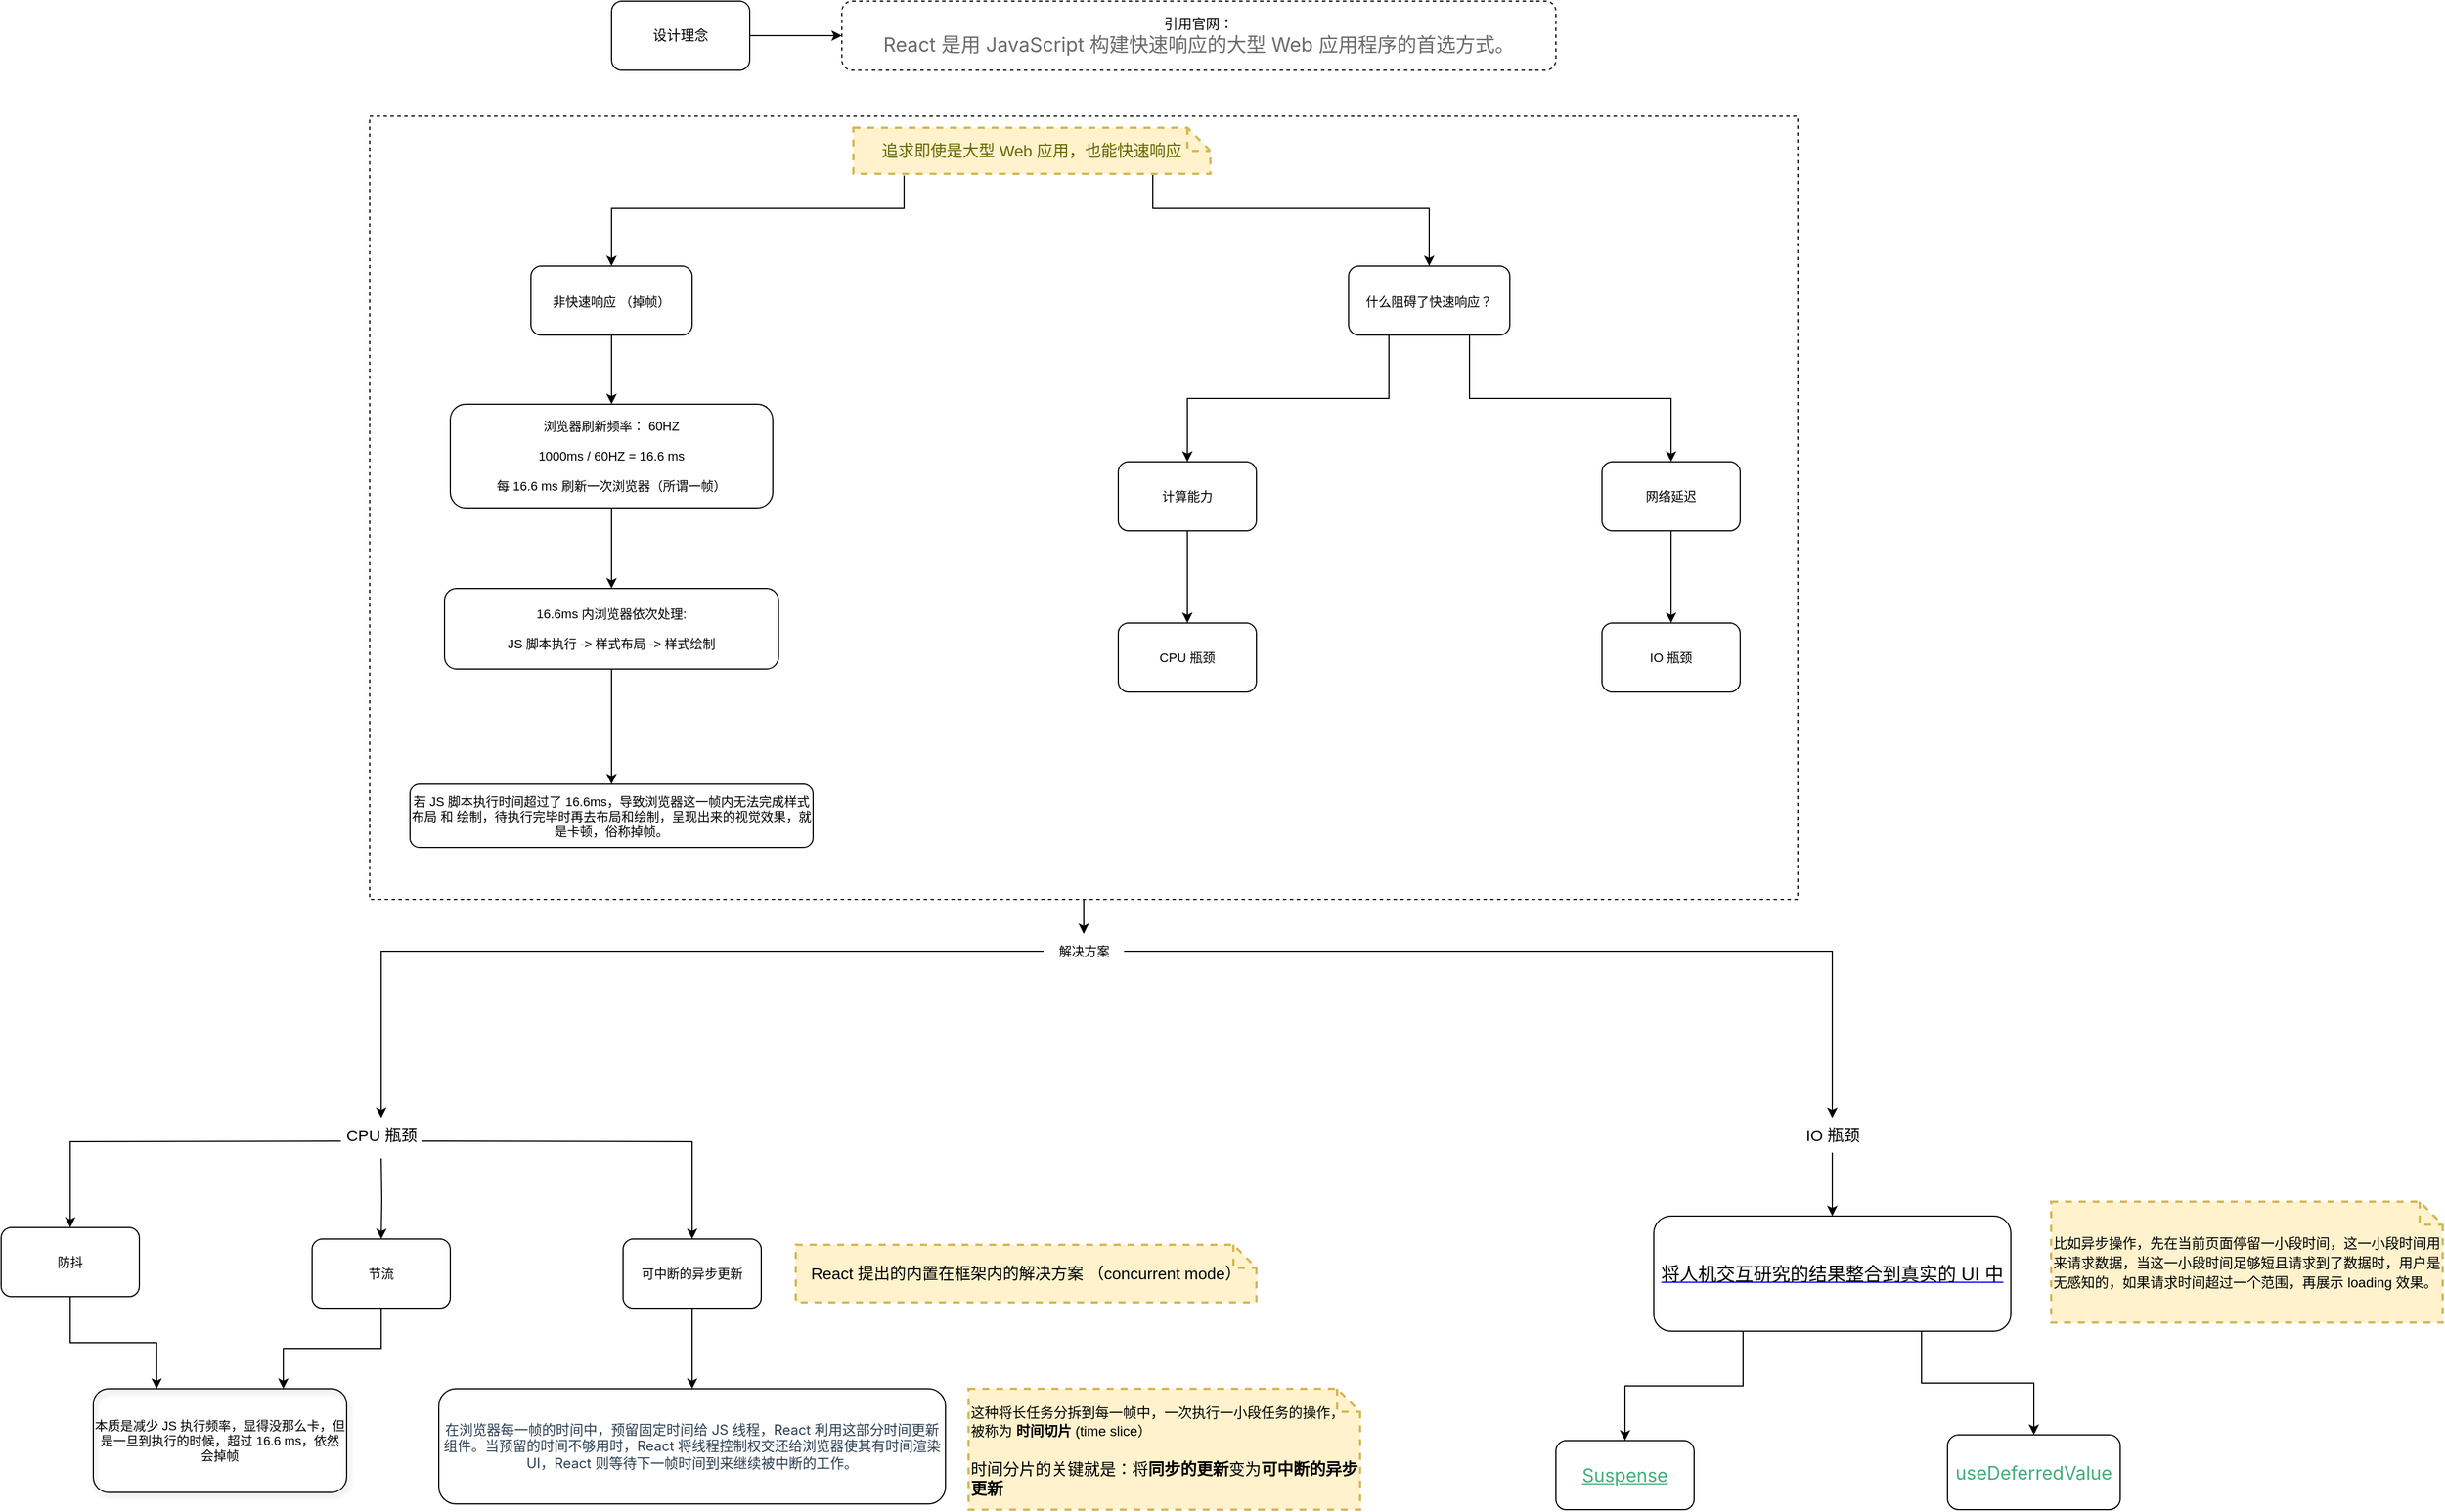<mxfile version="20.3.0" type="github">
  <diagram id="8VcVCVTn3-Plq7ZN7-Ow" name="第 1 页">
    <mxGraphModel dx="1877" dy="775" grid="1" gridSize="10" guides="1" tooltips="1" connect="1" arrows="1" fold="1" page="1" pageScale="1" pageWidth="827" pageHeight="1169" background="none" math="0" shadow="0">
      <root>
        <mxCell id="0" />
        <mxCell id="1" parent="0" />
        <mxCell id="SZFpOPhuuLJHxvcIcTJ8-38" style="edgeStyle=orthogonalEdgeStyle;rounded=0;orthogonalLoop=1;jettySize=auto;html=1;exitX=0.5;exitY=1;exitDx=0;exitDy=0;fontSize=11;" parent="1" source="SZFpOPhuuLJHxvcIcTJ8-37" target="SZFpOPhuuLJHxvcIcTJ8-31" edge="1">
          <mxGeometry relative="1" as="geometry" />
        </mxCell>
        <mxCell id="SZFpOPhuuLJHxvcIcTJ8-37" value="" style="rounded=0;whiteSpace=wrap;html=1;fontSize=11;dashed=1;fillColor=none;" parent="1" vertex="1">
          <mxGeometry x="50" y="200" width="1240" height="680" as="geometry" />
        </mxCell>
        <mxCell id="SZFpOPhuuLJHxvcIcTJ8-3" value="" style="edgeStyle=orthogonalEdgeStyle;rounded=0;orthogonalLoop=1;jettySize=auto;html=1;" parent="1" source="SZFpOPhuuLJHxvcIcTJ8-1" target="SZFpOPhuuLJHxvcIcTJ8-2" edge="1">
          <mxGeometry relative="1" as="geometry" />
        </mxCell>
        <mxCell id="SZFpOPhuuLJHxvcIcTJ8-1" value="设计理念" style="rounded=1;whiteSpace=wrap;html=1;" parent="1" vertex="1">
          <mxGeometry x="260" y="100" width="120" height="60" as="geometry" />
        </mxCell>
        <mxCell id="SZFpOPhuuLJHxvcIcTJ8-2" value="&lt;div style=&quot;&quot;&gt;&lt;span style=&quot;background-color: initial;&quot;&gt;引用官网：&lt;/span&gt;&lt;/div&gt;&lt;div style=&quot;text-align: left;&quot;&gt;&lt;span style=&quot;color: rgb(107, 107, 107); font-family: -apple-system, BlinkMacSystemFont, &amp;quot;Segoe UI&amp;quot;, Roboto, Oxygen, Ubuntu, Cantarell, &amp;quot;Fira Sans&amp;quot;, &amp;quot;Droid Sans&amp;quot;, &amp;quot;Helvetica Neue&amp;quot;, sans-serif; background-color: initial;&quot;&gt;&lt;font style=&quot;font-size: 17px;&quot;&gt;React 是用 JavaScript 构建快速响应的大型 Web 应用程序的首选方式。&lt;/font&gt;&lt;/span&gt;&lt;/div&gt;" style="rounded=1;whiteSpace=wrap;html=1;dashed=1;" parent="1" vertex="1">
          <mxGeometry x="460" y="100" width="620" height="60" as="geometry" />
        </mxCell>
        <mxCell id="SZFpOPhuuLJHxvcIcTJ8-6" style="edgeStyle=orthogonalEdgeStyle;rounded=0;orthogonalLoop=1;jettySize=auto;html=1;entryX=0.5;entryY=0;entryDx=0;entryDy=0;fontSize=11;" parent="1" source="SZFpOPhuuLJHxvcIcTJ8-4" target="SZFpOPhuuLJHxvcIcTJ8-5" edge="1">
          <mxGeometry relative="1" as="geometry">
            <Array as="points">
              <mxPoint x="730" y="280" />
              <mxPoint x="970" y="280" />
            </Array>
          </mxGeometry>
        </mxCell>
        <mxCell id="SZFpOPhuuLJHxvcIcTJ8-25" style="edgeStyle=orthogonalEdgeStyle;rounded=0;orthogonalLoop=1;jettySize=auto;html=1;exitX=0.142;exitY=1.036;exitDx=0;exitDy=0;exitPerimeter=0;fontSize=11;" parent="1" source="SZFpOPhuuLJHxvcIcTJ8-4" target="SZFpOPhuuLJHxvcIcTJ8-17" edge="1">
          <mxGeometry relative="1" as="geometry">
            <Array as="points">
              <mxPoint x="514" y="280" />
              <mxPoint x="260" y="280" />
            </Array>
          </mxGeometry>
        </mxCell>
        <mxCell id="SZFpOPhuuLJHxvcIcTJ8-4" value="追求即使是大型 Web 应用，也能快速响应" style="shape=note;strokeWidth=2;fontSize=14;size=20;whiteSpace=wrap;html=1;fillColor=#fff2cc;strokeColor=#d6b656;fontColor=#666600;dashed=1;" parent="1" vertex="1">
          <mxGeometry x="470" y="210" width="310" height="40" as="geometry" />
        </mxCell>
        <mxCell id="SZFpOPhuuLJHxvcIcTJ8-10" style="edgeStyle=orthogonalEdgeStyle;rounded=0;orthogonalLoop=1;jettySize=auto;html=1;exitX=0.25;exitY=1;exitDx=0;exitDy=0;fontSize=11;" parent="1" source="SZFpOPhuuLJHxvcIcTJ8-5" target="SZFpOPhuuLJHxvcIcTJ8-8" edge="1">
          <mxGeometry relative="1" as="geometry" />
        </mxCell>
        <mxCell id="SZFpOPhuuLJHxvcIcTJ8-11" style="edgeStyle=orthogonalEdgeStyle;rounded=0;orthogonalLoop=1;jettySize=auto;html=1;exitX=0.75;exitY=1;exitDx=0;exitDy=0;entryX=0.5;entryY=0;entryDx=0;entryDy=0;fontSize=11;" parent="1" source="SZFpOPhuuLJHxvcIcTJ8-5" target="SZFpOPhuuLJHxvcIcTJ8-9" edge="1">
          <mxGeometry relative="1" as="geometry" />
        </mxCell>
        <mxCell id="SZFpOPhuuLJHxvcIcTJ8-5" value="&lt;font style=&quot;font-size: 11px;&quot;&gt;什么阻碍了快速响应？&lt;/font&gt;" style="rounded=1;whiteSpace=wrap;html=1;fontSize=17;" parent="1" vertex="1">
          <mxGeometry x="900" y="330" width="140" height="60" as="geometry" />
        </mxCell>
        <mxCell id="SZFpOPhuuLJHxvcIcTJ8-13" value="" style="edgeStyle=orthogonalEdgeStyle;rounded=0;orthogonalLoop=1;jettySize=auto;html=1;fontSize=11;" parent="1" source="SZFpOPhuuLJHxvcIcTJ8-8" target="SZFpOPhuuLJHxvcIcTJ8-12" edge="1">
          <mxGeometry relative="1" as="geometry" />
        </mxCell>
        <mxCell id="SZFpOPhuuLJHxvcIcTJ8-8" value="计算能力" style="rounded=1;whiteSpace=wrap;html=1;fontSize=11;" parent="1" vertex="1">
          <mxGeometry x="700" y="500" width="120" height="60" as="geometry" />
        </mxCell>
        <mxCell id="SZFpOPhuuLJHxvcIcTJ8-15" value="" style="edgeStyle=orthogonalEdgeStyle;rounded=0;orthogonalLoop=1;jettySize=auto;html=1;fontSize=11;" parent="1" source="SZFpOPhuuLJHxvcIcTJ8-9" target="SZFpOPhuuLJHxvcIcTJ8-14" edge="1">
          <mxGeometry relative="1" as="geometry" />
        </mxCell>
        <mxCell id="SZFpOPhuuLJHxvcIcTJ8-9" value="网络延迟" style="rounded=1;whiteSpace=wrap;html=1;fontSize=11;" parent="1" vertex="1">
          <mxGeometry x="1120" y="500" width="120" height="60" as="geometry" />
        </mxCell>
        <mxCell id="SZFpOPhuuLJHxvcIcTJ8-12" value="CPU 瓶颈" style="whiteSpace=wrap;html=1;fontSize=11;rounded=1;" parent="1" vertex="1">
          <mxGeometry x="700" y="640" width="120" height="60" as="geometry" />
        </mxCell>
        <mxCell id="SZFpOPhuuLJHxvcIcTJ8-14" value="IO 瓶颈" style="whiteSpace=wrap;html=1;fontSize=11;rounded=1;" parent="1" vertex="1">
          <mxGeometry x="1120" y="640" width="120" height="60" as="geometry" />
        </mxCell>
        <mxCell id="SZFpOPhuuLJHxvcIcTJ8-19" style="edgeStyle=orthogonalEdgeStyle;rounded=0;orthogonalLoop=1;jettySize=auto;html=1;exitX=0.5;exitY=1;exitDx=0;exitDy=0;entryX=0.5;entryY=0;entryDx=0;entryDy=0;fontSize=11;" parent="1" source="SZFpOPhuuLJHxvcIcTJ8-17" target="SZFpOPhuuLJHxvcIcTJ8-18" edge="1">
          <mxGeometry relative="1" as="geometry" />
        </mxCell>
        <mxCell id="SZFpOPhuuLJHxvcIcTJ8-17" value="&lt;span style=&quot;font-size: 11px;&quot;&gt;非快速响应 （掉帧）&lt;/span&gt;" style="rounded=1;whiteSpace=wrap;html=1;fontSize=17;" parent="1" vertex="1">
          <mxGeometry x="190" y="330" width="140" height="60" as="geometry" />
        </mxCell>
        <mxCell id="SZFpOPhuuLJHxvcIcTJ8-21" style="edgeStyle=orthogonalEdgeStyle;rounded=0;orthogonalLoop=1;jettySize=auto;html=1;exitX=0.5;exitY=1;exitDx=0;exitDy=0;entryX=0.5;entryY=0;entryDx=0;entryDy=0;fontSize=11;" parent="1" source="SZFpOPhuuLJHxvcIcTJ8-18" target="SZFpOPhuuLJHxvcIcTJ8-20" edge="1">
          <mxGeometry relative="1" as="geometry" />
        </mxCell>
        <mxCell id="SZFpOPhuuLJHxvcIcTJ8-18" value="浏览器刷新频率： 60HZ&lt;br&gt;&lt;br&gt;1000ms / 60HZ = 16.6 ms&lt;br&gt;&lt;br&gt;每 16.6 ms 刷新一次浏览器（所谓一帧）" style="rounded=1;whiteSpace=wrap;html=1;fontSize=11;" parent="1" vertex="1">
          <mxGeometry x="120" y="450" width="280" height="90" as="geometry" />
        </mxCell>
        <mxCell id="SZFpOPhuuLJHxvcIcTJ8-23" value="" style="edgeStyle=orthogonalEdgeStyle;rounded=0;orthogonalLoop=1;jettySize=auto;html=1;fontSize=11;" parent="1" source="SZFpOPhuuLJHxvcIcTJ8-20" target="SZFpOPhuuLJHxvcIcTJ8-22" edge="1">
          <mxGeometry relative="1" as="geometry" />
        </mxCell>
        <mxCell id="SZFpOPhuuLJHxvcIcTJ8-20" value="16.6ms 内浏览器依次处理:&lt;br&gt;&lt;br&gt;JS 脚本执行 -&amp;gt; 样式布局 -&amp;gt; 样式绘制&lt;br&gt;" style="rounded=1;whiteSpace=wrap;html=1;fontSize=11;" parent="1" vertex="1">
          <mxGeometry x="115" y="610" width="290" height="70" as="geometry" />
        </mxCell>
        <mxCell id="SZFpOPhuuLJHxvcIcTJ8-22" value="若 JS 脚本执行时间超过了 16.6ms，导致浏览器这一帧内无法完成样式布局 和 绘制，待执行完毕时再去布局和绘制，呈现出来的视觉效果，就是卡顿，俗称掉帧。" style="rounded=1;whiteSpace=wrap;html=1;fontSize=11;" parent="1" vertex="1">
          <mxGeometry x="85" y="780" width="350" height="55" as="geometry" />
        </mxCell>
        <mxCell id="SZFpOPhuuLJHxvcIcTJ8-40" style="edgeStyle=orthogonalEdgeStyle;rounded=0;orthogonalLoop=1;jettySize=auto;html=1;entryX=0.25;entryY=0;entryDx=0;entryDy=0;fontSize=11;" parent="1" source="SZFpOPhuuLJHxvcIcTJ8-24" target="SZFpOPhuuLJHxvcIcTJ8-39" edge="1">
          <mxGeometry relative="1" as="geometry" />
        </mxCell>
        <mxCell id="SZFpOPhuuLJHxvcIcTJ8-24" value="防抖" style="rounded=1;whiteSpace=wrap;html=1;fontSize=11;" parent="1" vertex="1">
          <mxGeometry x="-270" y="1165" width="120" height="60" as="geometry" />
        </mxCell>
        <mxCell id="SZFpOPhuuLJHxvcIcTJ8-34" style="edgeStyle=orthogonalEdgeStyle;rounded=0;orthogonalLoop=1;jettySize=auto;html=1;entryX=0.5;entryY=0;entryDx=0;entryDy=0;fontSize=11;" parent="1" target="SZFpOPhuuLJHxvcIcTJ8-24" edge="1">
          <mxGeometry relative="1" as="geometry">
            <mxPoint x="25" y="1090" as="sourcePoint" />
          </mxGeometry>
        </mxCell>
        <mxCell id="SZFpOPhuuLJHxvcIcTJ8-35" style="edgeStyle=orthogonalEdgeStyle;rounded=0;orthogonalLoop=1;jettySize=auto;html=1;fontSize=11;" parent="1" target="SZFpOPhuuLJHxvcIcTJ8-32" edge="1">
          <mxGeometry relative="1" as="geometry">
            <mxPoint x="60" y="1105" as="sourcePoint" />
          </mxGeometry>
        </mxCell>
        <mxCell id="SZFpOPhuuLJHxvcIcTJ8-36" style="edgeStyle=orthogonalEdgeStyle;rounded=0;orthogonalLoop=1;jettySize=auto;html=1;entryX=0.5;entryY=0;entryDx=0;entryDy=0;fontSize=11;" parent="1" target="SZFpOPhuuLJHxvcIcTJ8-33" edge="1">
          <mxGeometry relative="1" as="geometry">
            <mxPoint x="95" y="1090" as="sourcePoint" />
          </mxGeometry>
        </mxCell>
        <mxCell id="SZFpOPhuuLJHxvcIcTJ8-53" style="edgeStyle=orthogonalEdgeStyle;rounded=0;orthogonalLoop=1;jettySize=auto;html=1;fontFamily=Helvetica;fontSize=14;fontColor=#000000;" parent="1" source="SZFpOPhuuLJHxvcIcTJ8-31" target="SZFpOPhuuLJHxvcIcTJ8-52" edge="1">
          <mxGeometry relative="1" as="geometry" />
        </mxCell>
        <mxCell id="SZFpOPhuuLJHxvcIcTJ8-55" style="edgeStyle=orthogonalEdgeStyle;rounded=0;orthogonalLoop=1;jettySize=auto;html=1;fontFamily=Helvetica;fontSize=14;fontColor=#000000;" parent="1" source="SZFpOPhuuLJHxvcIcTJ8-31" target="SZFpOPhuuLJHxvcIcTJ8-54" edge="1">
          <mxGeometry relative="1" as="geometry" />
        </mxCell>
        <mxCell id="SZFpOPhuuLJHxvcIcTJ8-31" value="解决方案" style="text;html=1;align=center;verticalAlign=middle;resizable=0;points=[];autosize=1;strokeColor=none;fillColor=none;fontSize=11;" parent="1" vertex="1">
          <mxGeometry x="635" y="910" width="70" height="30" as="geometry" />
        </mxCell>
        <mxCell id="SZFpOPhuuLJHxvcIcTJ8-41" style="edgeStyle=orthogonalEdgeStyle;rounded=0;orthogonalLoop=1;jettySize=auto;html=1;exitX=0.5;exitY=1;exitDx=0;exitDy=0;entryX=0.75;entryY=0;entryDx=0;entryDy=0;fontSize=11;" parent="1" source="SZFpOPhuuLJHxvcIcTJ8-32" target="SZFpOPhuuLJHxvcIcTJ8-39" edge="1">
          <mxGeometry relative="1" as="geometry" />
        </mxCell>
        <mxCell id="SZFpOPhuuLJHxvcIcTJ8-32" value="节流" style="rounded=1;whiteSpace=wrap;html=1;fontSize=11;" parent="1" vertex="1">
          <mxGeometry y="1175" width="120" height="60" as="geometry" />
        </mxCell>
        <mxCell id="SZFpOPhuuLJHxvcIcTJ8-44" value="" style="edgeStyle=orthogonalEdgeStyle;rounded=0;orthogonalLoop=1;jettySize=auto;html=1;fontSize=11;" parent="1" source="SZFpOPhuuLJHxvcIcTJ8-33" target="SZFpOPhuuLJHxvcIcTJ8-43" edge="1">
          <mxGeometry relative="1" as="geometry" />
        </mxCell>
        <mxCell id="SZFpOPhuuLJHxvcIcTJ8-33" value="可中断的异步更新" style="rounded=1;whiteSpace=wrap;html=1;fontSize=11;" parent="1" vertex="1">
          <mxGeometry x="270" y="1175" width="120" height="60" as="geometry" />
        </mxCell>
        <mxCell id="SZFpOPhuuLJHxvcIcTJ8-39" value="本质是减少 JS 执行频率，显得没那么卡，但是一旦到执行的时候，超过 16.6 ms，依然会掉帧" style="rounded=1;whiteSpace=wrap;html=1;shadow=1;fontSize=11;fillColor=none;" parent="1" vertex="1">
          <mxGeometry x="-190" y="1305" width="220" height="90" as="geometry" />
        </mxCell>
        <mxCell id="SZFpOPhuuLJHxvcIcTJ8-43" value="&lt;font style=&quot;font-size: 12px;&quot;&gt;&lt;span style=&quot;color: rgb(44, 62, 80); font-family: -apple-system, BlinkMacSystemFont, &amp;quot;Segoe UI&amp;quot;, Roboto, Oxygen, Ubuntu, Cantarell, &amp;quot;Fira Sans&amp;quot;, &amp;quot;Droid Sans&amp;quot;, &amp;quot;Helvetica Neue&amp;quot;, sans-serif; text-align: start; background-color: rgb(255, 255, 255);&quot;&gt;在浏览器每一帧的时间中，预留固定时间给 JS 线程，React&amp;nbsp;&lt;/span&gt;&lt;span style=&quot;color: rgb(44, 62, 80); font-family: -apple-system, BlinkMacSystemFont, &amp;quot;Segoe UI&amp;quot;, Roboto, Oxygen, Ubuntu, Cantarell, &amp;quot;Fira Sans&amp;quot;, &amp;quot;Droid Sans&amp;quot;, &amp;quot;Helvetica Neue&amp;quot;, sans-serif; text-align: start; background-color: rgb(255, 255, 255);&quot;&gt;利用这部分时间更新组件。&lt;/span&gt;&lt;/font&gt;&lt;font style=&quot;font-size: 12px;&quot;&gt;&lt;span style=&quot;color: rgb(44, 62, 80); font-family: -apple-system, BlinkMacSystemFont, &amp;quot;Segoe UI&amp;quot;, Roboto, Oxygen, Ubuntu, Cantarell, &amp;quot;Fira Sans&amp;quot;, &amp;quot;Droid Sans&amp;quot;, &amp;quot;Helvetica Neue&amp;quot;, sans-serif; text-align: start; background-color: rgb(255, 255, 255);&quot;&gt;当预留的时间不够用时，React&amp;nbsp;&lt;/span&gt;&lt;span style=&quot;color: rgb(44, 62, 80); font-family: -apple-system, BlinkMacSystemFont, &amp;quot;Segoe UI&amp;quot;, Roboto, Oxygen, Ubuntu, Cantarell, &amp;quot;Fira Sans&amp;quot;, &amp;quot;Droid Sans&amp;quot;, &amp;quot;Helvetica Neue&amp;quot;, sans-serif; text-align: start; background-color: rgb(255, 255, 255);&quot;&gt;将线程控制权交还给浏览器使其有时间渲染UI，React&amp;nbsp;&lt;/span&gt;&lt;span style=&quot;color: rgb(44, 62, 80); font-family: -apple-system, BlinkMacSystemFont, &amp;quot;Segoe UI&amp;quot;, Roboto, Oxygen, Ubuntu, Cantarell, &amp;quot;Fira Sans&amp;quot;, &amp;quot;Droid Sans&amp;quot;, &amp;quot;Helvetica Neue&amp;quot;, sans-serif; text-align: start; background-color: rgb(255, 255, 255);&quot;&gt;则等待下一帧时间到来继续被中断的工作。&lt;/span&gt;&lt;/font&gt;" style="whiteSpace=wrap;html=1;fontSize=11;rounded=1;" parent="1" vertex="1">
          <mxGeometry x="110" y="1305" width="440" height="100" as="geometry" />
        </mxCell>
        <mxCell id="SZFpOPhuuLJHxvcIcTJ8-49" value="&lt;span style=&quot;color: rgb(0, 0, 0);&quot;&gt;&lt;font style=&quot;font-size: 14px;&quot;&gt;React 提出的内置在框架内的解决方案&amp;nbsp;&lt;/font&gt;&lt;/span&gt;&lt;span style=&quot;color: rgb(0, 0, 0);&quot;&gt;&lt;font style=&quot;font-size: 14px;&quot;&gt;（concurrent mode）&lt;/font&gt;&lt;/span&gt;" style="shape=note;strokeWidth=2;fontSize=14;size=20;whiteSpace=wrap;html=1;fillColor=#fff2cc;strokeColor=#d6b656;fontColor=#666600;dashed=1;" parent="1" vertex="1">
          <mxGeometry x="420" y="1180" width="400" height="50" as="geometry" />
        </mxCell>
        <mxCell id="SZFpOPhuuLJHxvcIcTJ8-50" value="&lt;span style=&quot;color: rgb(0, 0, 0); font-size: 12px;&quot;&gt;这种将长任务分拆到每一帧中，&lt;/span&gt;&lt;span style=&quot;color: rgb(0, 0, 0); font-size: 12px;&quot;&gt;一次&lt;/span&gt;&lt;span style=&quot;color: rgb(0, 0, 0); font-size: 12px;&quot;&gt;执行一小段任务的操作，&lt;br&gt;被称为&amp;nbsp;&lt;b&gt;时间切片&lt;/b&gt;&amp;nbsp;(&lt;/span&gt;&lt;span style=&quot;color: rgb(0, 0, 0); font-size: 12px;&quot;&gt;time slice）&lt;br&gt;&lt;br&gt;&lt;/span&gt;&lt;font style=&quot;font-size: 14px;&quot; color=&quot;#000000&quot;&gt;&lt;span style=&quot;font-family: -apple-system, BlinkMacSystemFont, &amp;quot;Segoe UI&amp;quot;, Roboto, Oxygen, Ubuntu, Cantarell, &amp;quot;Fira Sans&amp;quot;, &amp;quot;Droid Sans&amp;quot;, &amp;quot;Helvetica Neue&amp;quot;, sans-serif;&quot;&gt;时间分片的关键就是：将&lt;/span&gt;&lt;span style=&quot;font-weight: 600; font-family: -apple-system, BlinkMacSystemFont, &amp;quot;Segoe UI&amp;quot;, Roboto, Oxygen, Ubuntu, Cantarell, &amp;quot;Fira Sans&amp;quot;, &amp;quot;Droid Sans&amp;quot;, &amp;quot;Helvetica Neue&amp;quot;, sans-serif;&quot;&gt;同步的更新&lt;/span&gt;&lt;span style=&quot;font-family: -apple-system, BlinkMacSystemFont, &amp;quot;Segoe UI&amp;quot;, Roboto, Oxygen, Ubuntu, Cantarell, &amp;quot;Fira Sans&amp;quot;, &amp;quot;Droid Sans&amp;quot;, &amp;quot;Helvetica Neue&amp;quot;, sans-serif;&quot;&gt;变为&lt;/span&gt;&lt;span style=&quot;font-weight: 600; font-family: -apple-system, BlinkMacSystemFont, &amp;quot;Segoe UI&amp;quot;, Roboto, Oxygen, Ubuntu, Cantarell, &amp;quot;Fira Sans&amp;quot;, &amp;quot;Droid Sans&amp;quot;, &amp;quot;Helvetica Neue&amp;quot;, sans-serif;&quot;&gt;可中断的异步更新&lt;/span&gt;&lt;/font&gt;&lt;span style=&quot;color: rgb(0, 0, 0); font-size: 12px;&quot;&gt;&lt;br&gt;&lt;/span&gt;" style="shape=note;strokeWidth=2;fontSize=14;size=20;whiteSpace=wrap;html=1;fillColor=#fff2cc;strokeColor=#d6b656;fontColor=#666600;dashed=1;align=left;" parent="1" vertex="1">
          <mxGeometry x="570" y="1305" width="340" height="105" as="geometry" />
        </mxCell>
        <mxCell id="SZFpOPhuuLJHxvcIcTJ8-52" value="CPU 瓶颈" style="text;html=1;align=center;verticalAlign=middle;resizable=0;points=[];autosize=1;strokeColor=none;fillColor=none;fontSize=14;fontFamily=Helvetica;fontColor=#000000;" parent="1" vertex="1">
          <mxGeometry x="20" y="1070" width="80" height="30" as="geometry" />
        </mxCell>
        <mxCell id="sqf4cxIHvL5PkyzE129T-2" value="" style="edgeStyle=orthogonalEdgeStyle;rounded=0;orthogonalLoop=1;jettySize=auto;html=1;fontFamily=Helvetica;fontColor=#000000;" edge="1" parent="1" source="SZFpOPhuuLJHxvcIcTJ8-54" target="sqf4cxIHvL5PkyzE129T-1">
          <mxGeometry relative="1" as="geometry" />
        </mxCell>
        <mxCell id="SZFpOPhuuLJHxvcIcTJ8-54" value="IO 瓶颈" style="text;html=1;align=center;verticalAlign=middle;resizable=0;points=[];autosize=1;strokeColor=none;fillColor=none;fontSize=14;fontFamily=Helvetica;fontColor=#000000;" parent="1" vertex="1">
          <mxGeometry x="1285" y="1070" width="70" height="30" as="geometry" />
        </mxCell>
        <mxCell id="sqf4cxIHvL5PkyzE129T-7" style="edgeStyle=orthogonalEdgeStyle;rounded=0;orthogonalLoop=1;jettySize=auto;html=1;exitX=0.75;exitY=1;exitDx=0;exitDy=0;entryX=0.5;entryY=0;entryDx=0;entryDy=0;fontFamily=Helvetica;fontColor=#000000;" edge="1" parent="1" source="sqf4cxIHvL5PkyzE129T-1" target="sqf4cxIHvL5PkyzE129T-6">
          <mxGeometry relative="1" as="geometry" />
        </mxCell>
        <mxCell id="sqf4cxIHvL5PkyzE129T-8" style="edgeStyle=orthogonalEdgeStyle;rounded=0;orthogonalLoop=1;jettySize=auto;html=1;exitX=0.25;exitY=1;exitDx=0;exitDy=0;entryX=0.5;entryY=0;entryDx=0;entryDy=0;fontFamily=Helvetica;fontColor=#000000;" edge="1" parent="1" source="sqf4cxIHvL5PkyzE129T-1" target="sqf4cxIHvL5PkyzE129T-3">
          <mxGeometry relative="1" as="geometry" />
        </mxCell>
        <mxCell id="sqf4cxIHvL5PkyzE129T-1" value="&lt;a style=&quot;font-size: 16px; text-align: start; background-color: rgb(255, 255, 255);&quot; rel=&quot;noopener noreferrer&quot; target=&quot;_blank&quot; href=&quot;https://zh-hans.reactjs.org/docs/concurrent-mode-intro.html#putting-research-into-production&quot;&gt;&lt;font style=&quot;&quot; color=&quot;#000000&quot;&gt;将人机交互研究的结果整合到真实的 UI 中&lt;/font&gt;&lt;/a&gt;" style="rounded=1;whiteSpace=wrap;html=1;" vertex="1" parent="1">
          <mxGeometry x="1165" y="1155" width="310" height="100" as="geometry" />
        </mxCell>
        <mxCell id="sqf4cxIHvL5PkyzE129T-3" value="&lt;a style=&quot;color: rgb(62, 175, 124); font-family: -apple-system, BlinkMacSystemFont, &amp;quot;Segoe UI&amp;quot;, Roboto, Oxygen, Ubuntu, Cantarell, &amp;quot;Fira Sans&amp;quot;, &amp;quot;Droid Sans&amp;quot;, &amp;quot;Helvetica Neue&amp;quot;, sans-serif; font-size: 16px; text-align: start; background-color: rgb(255, 255, 255);&quot; rel=&quot;noopener noreferrer&quot; target=&quot;_blank&quot; href=&quot;https://zh-hans.reactjs.org/docs/concurrent-mode-suspense.html&quot;&gt;Suspense&lt;/a&gt;" style="whiteSpace=wrap;html=1;rounded=1;" vertex="1" parent="1">
          <mxGeometry x="1080" y="1350" width="120" height="60" as="geometry" />
        </mxCell>
        <mxCell id="sqf4cxIHvL5PkyzE129T-6" value="&lt;a style=&quot;text-decoration-line: none; color: rgb(62, 175, 124); font-family: -apple-system, BlinkMacSystemFont, &amp;quot;Segoe UI&amp;quot;, Roboto, Oxygen, Ubuntu, Cantarell, &amp;quot;Fira Sans&amp;quot;, &amp;quot;Droid Sans&amp;quot;, &amp;quot;Helvetica Neue&amp;quot;, sans-serif; font-size: 16px; text-align: start; background-color: rgb(255, 255, 255);&quot; rel=&quot;noopener noreferrer&quot; target=&quot;_blank&quot; href=&quot;https://zh-hans.reactjs.org/docs/concurrent-mode-reference.html#usedeferredvalue&quot;&gt;useDeferredValue&lt;/a&gt;" style="whiteSpace=wrap;html=1;rounded=1;" vertex="1" parent="1">
          <mxGeometry x="1420" y="1345" width="150" height="65" as="geometry" />
        </mxCell>
        <mxCell id="sqf4cxIHvL5PkyzE129T-9" value="&lt;span style=&quot;color: rgb(0, 0, 0); font-size: 12px;&quot;&gt;比如异步操作，先在当前页面停留一小段时间，这一小段时间用来请求数据，当这一小段时间足够短且请求到了数据时，用户是无感知的，如果请求时间超过一个范围，再展示 loading 效果。&lt;br&gt;&lt;/span&gt;" style="shape=note;strokeWidth=2;fontSize=14;size=20;whiteSpace=wrap;html=1;fillColor=#fff2cc;strokeColor=#d6b656;fontColor=#666600;dashed=1;align=left;" vertex="1" parent="1">
          <mxGeometry x="1510" y="1142.5" width="340" height="105" as="geometry" />
        </mxCell>
      </root>
    </mxGraphModel>
  </diagram>
</mxfile>
